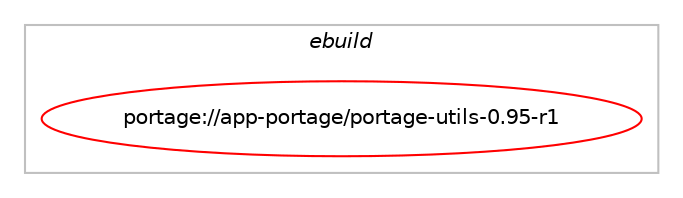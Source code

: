 digraph prolog {

# *************
# Graph options
# *************

newrank=true;
concentrate=true;
compound=true;
graph [rankdir=LR,fontname=Helvetica,fontsize=10,ranksep=1.5];#, ranksep=2.5, nodesep=0.2];
edge  [arrowhead=vee];
node  [fontname=Helvetica,fontsize=10];

# **********
# The ebuild
# **********

subgraph cluster_leftcol {
color=gray;
label=<<i>ebuild</i>>;
id [label="portage://app-portage/portage-utils-0.95-r1", color=red, width=4, href="../app-portage/portage-utils-0.95-r1.svg"];
}

# ****************
# The dependencies
# ****************

subgraph cluster_midcol {
color=gray;
label=<<i>dependencies</i>>;
subgraph cluster_compile {
fillcolor="#eeeeee";
style=filled;
label=<<i>compile</i>>;
# *** BEGIN UNKNOWN DEPENDENCY TYPE (TODO) ***
# id -> equal(use_conditional_group(positive,openmp,portage://app-portage/portage-utils-0.95-r1,[any_of_group([package_dependency(portage://app-portage/portage-utils-0.95-r1,install,no,sys-devel,gcc,none,[,,],any_different_slot,[use(enable(openmp),none)]),package_dependency(portage://app-portage/portage-utils-0.95-r1,install,no,sys-libs,libomp,none,[,,],[],[])])]))
# *** END UNKNOWN DEPENDENCY TYPE (TODO) ***

# *** BEGIN UNKNOWN DEPENDENCY TYPE (TODO) ***
# id -> equal(use_conditional_group(positive,qmanifest,portage://app-portage/portage-utils-0.95-r1,[use_conditional_group(negative,static,portage://app-portage/portage-utils-0.95-r1,[package_dependency(portage://app-portage/portage-utils-0.95-r1,install,no,app-crypt,gpgme,none,[,,],any_same_slot,[]),package_dependency(portage://app-portage/portage-utils-0.95-r1,install,no,app-crypt,libb2,none,[,,],any_same_slot,[]),package_dependency(portage://app-portage/portage-utils-0.95-r1,install,no,dev-libs,openssl,none,[,,],any_same_slot,[]),package_dependency(portage://app-portage/portage-utils-0.95-r1,install,no,sys-libs,zlib,none,[,,],any_same_slot,[])])]))
# *** END UNKNOWN DEPENDENCY TYPE (TODO) ***

# *** BEGIN UNKNOWN DEPENDENCY TYPE (TODO) ***
# id -> equal(use_conditional_group(positive,qmanifest,portage://app-portage/portage-utils-0.95-r1,[use_conditional_group(positive,static,portage://app-portage/portage-utils-0.95-r1,[package_dependency(portage://app-portage/portage-utils-0.95-r1,install,no,app-crypt,gpgme,none,[,,],[],[use(enable(static-libs),none)]),package_dependency(portage://app-portage/portage-utils-0.95-r1,install,no,app-crypt,libb2,none,[,,],[],[use(enable(static-libs),none)]),package_dependency(portage://app-portage/portage-utils-0.95-r1,install,no,dev-libs,openssl,none,[,,],[],[use(enable(static-libs),none)]),package_dependency(portage://app-portage/portage-utils-0.95-r1,install,no,sys-libs,zlib,none,[,,],[],[use(enable(static-libs),none)])])]))
# *** END UNKNOWN DEPENDENCY TYPE (TODO) ***

# *** BEGIN UNKNOWN DEPENDENCY TYPE (TODO) ***
# id -> equal(use_conditional_group(positive,qtegrity,portage://app-portage/portage-utils-0.95-r1,[use_conditional_group(negative,static,portage://app-portage/portage-utils-0.95-r1,[package_dependency(portage://app-portage/portage-utils-0.95-r1,install,no,dev-libs,openssl,none,[,,],any_same_slot,[])])]))
# *** END UNKNOWN DEPENDENCY TYPE (TODO) ***

# *** BEGIN UNKNOWN DEPENDENCY TYPE (TODO) ***
# id -> equal(use_conditional_group(positive,qtegrity,portage://app-portage/portage-utils-0.95-r1,[use_conditional_group(positive,static,portage://app-portage/portage-utils-0.95-r1,[package_dependency(portage://app-portage/portage-utils-0.95-r1,install,no,dev-libs,openssl,none,[,,],[],[use(enable(static-libs),none)])])]))
# *** END UNKNOWN DEPENDENCY TYPE (TODO) ***

}
subgraph cluster_compileandrun {
fillcolor="#eeeeee";
style=filled;
label=<<i>compile and run</i>>;
}
subgraph cluster_run {
fillcolor="#eeeeee";
style=filled;
label=<<i>run</i>>;
# *** BEGIN UNKNOWN DEPENDENCY TYPE (TODO) ***
# id -> equal(use_conditional_group(positive,openmp,portage://app-portage/portage-utils-0.95-r1,[any_of_group([package_dependency(portage://app-portage/portage-utils-0.95-r1,run,no,sys-devel,gcc,none,[,,],any_different_slot,[use(enable(openmp),none)]),package_dependency(portage://app-portage/portage-utils-0.95-r1,run,no,sys-libs,libomp,none,[,,],[],[])])]))
# *** END UNKNOWN DEPENDENCY TYPE (TODO) ***

# *** BEGIN UNKNOWN DEPENDENCY TYPE (TODO) ***
# id -> equal(use_conditional_group(positive,qmanifest,portage://app-portage/portage-utils-0.95-r1,[use_conditional_group(negative,static,portage://app-portage/portage-utils-0.95-r1,[package_dependency(portage://app-portage/portage-utils-0.95-r1,run,no,app-crypt,gpgme,none,[,,],any_same_slot,[]),package_dependency(portage://app-portage/portage-utils-0.95-r1,run,no,app-crypt,libb2,none,[,,],any_same_slot,[]),package_dependency(portage://app-portage/portage-utils-0.95-r1,run,no,dev-libs,openssl,none,[,,],any_same_slot,[]),package_dependency(portage://app-portage/portage-utils-0.95-r1,run,no,sys-libs,zlib,none,[,,],any_same_slot,[])])]))
# *** END UNKNOWN DEPENDENCY TYPE (TODO) ***

# *** BEGIN UNKNOWN DEPENDENCY TYPE (TODO) ***
# id -> equal(use_conditional_group(positive,qtegrity,portage://app-portage/portage-utils-0.95-r1,[use_conditional_group(negative,static,portage://app-portage/portage-utils-0.95-r1,[package_dependency(portage://app-portage/portage-utils-0.95-r1,run,no,dev-libs,openssl,none,[,,],any_same_slot,[])])]))
# *** END UNKNOWN DEPENDENCY TYPE (TODO) ***

}
}

# **************
# The candidates
# **************

subgraph cluster_choices {
rank=same;
color=gray;
label=<<i>candidates</i>>;

}

}
